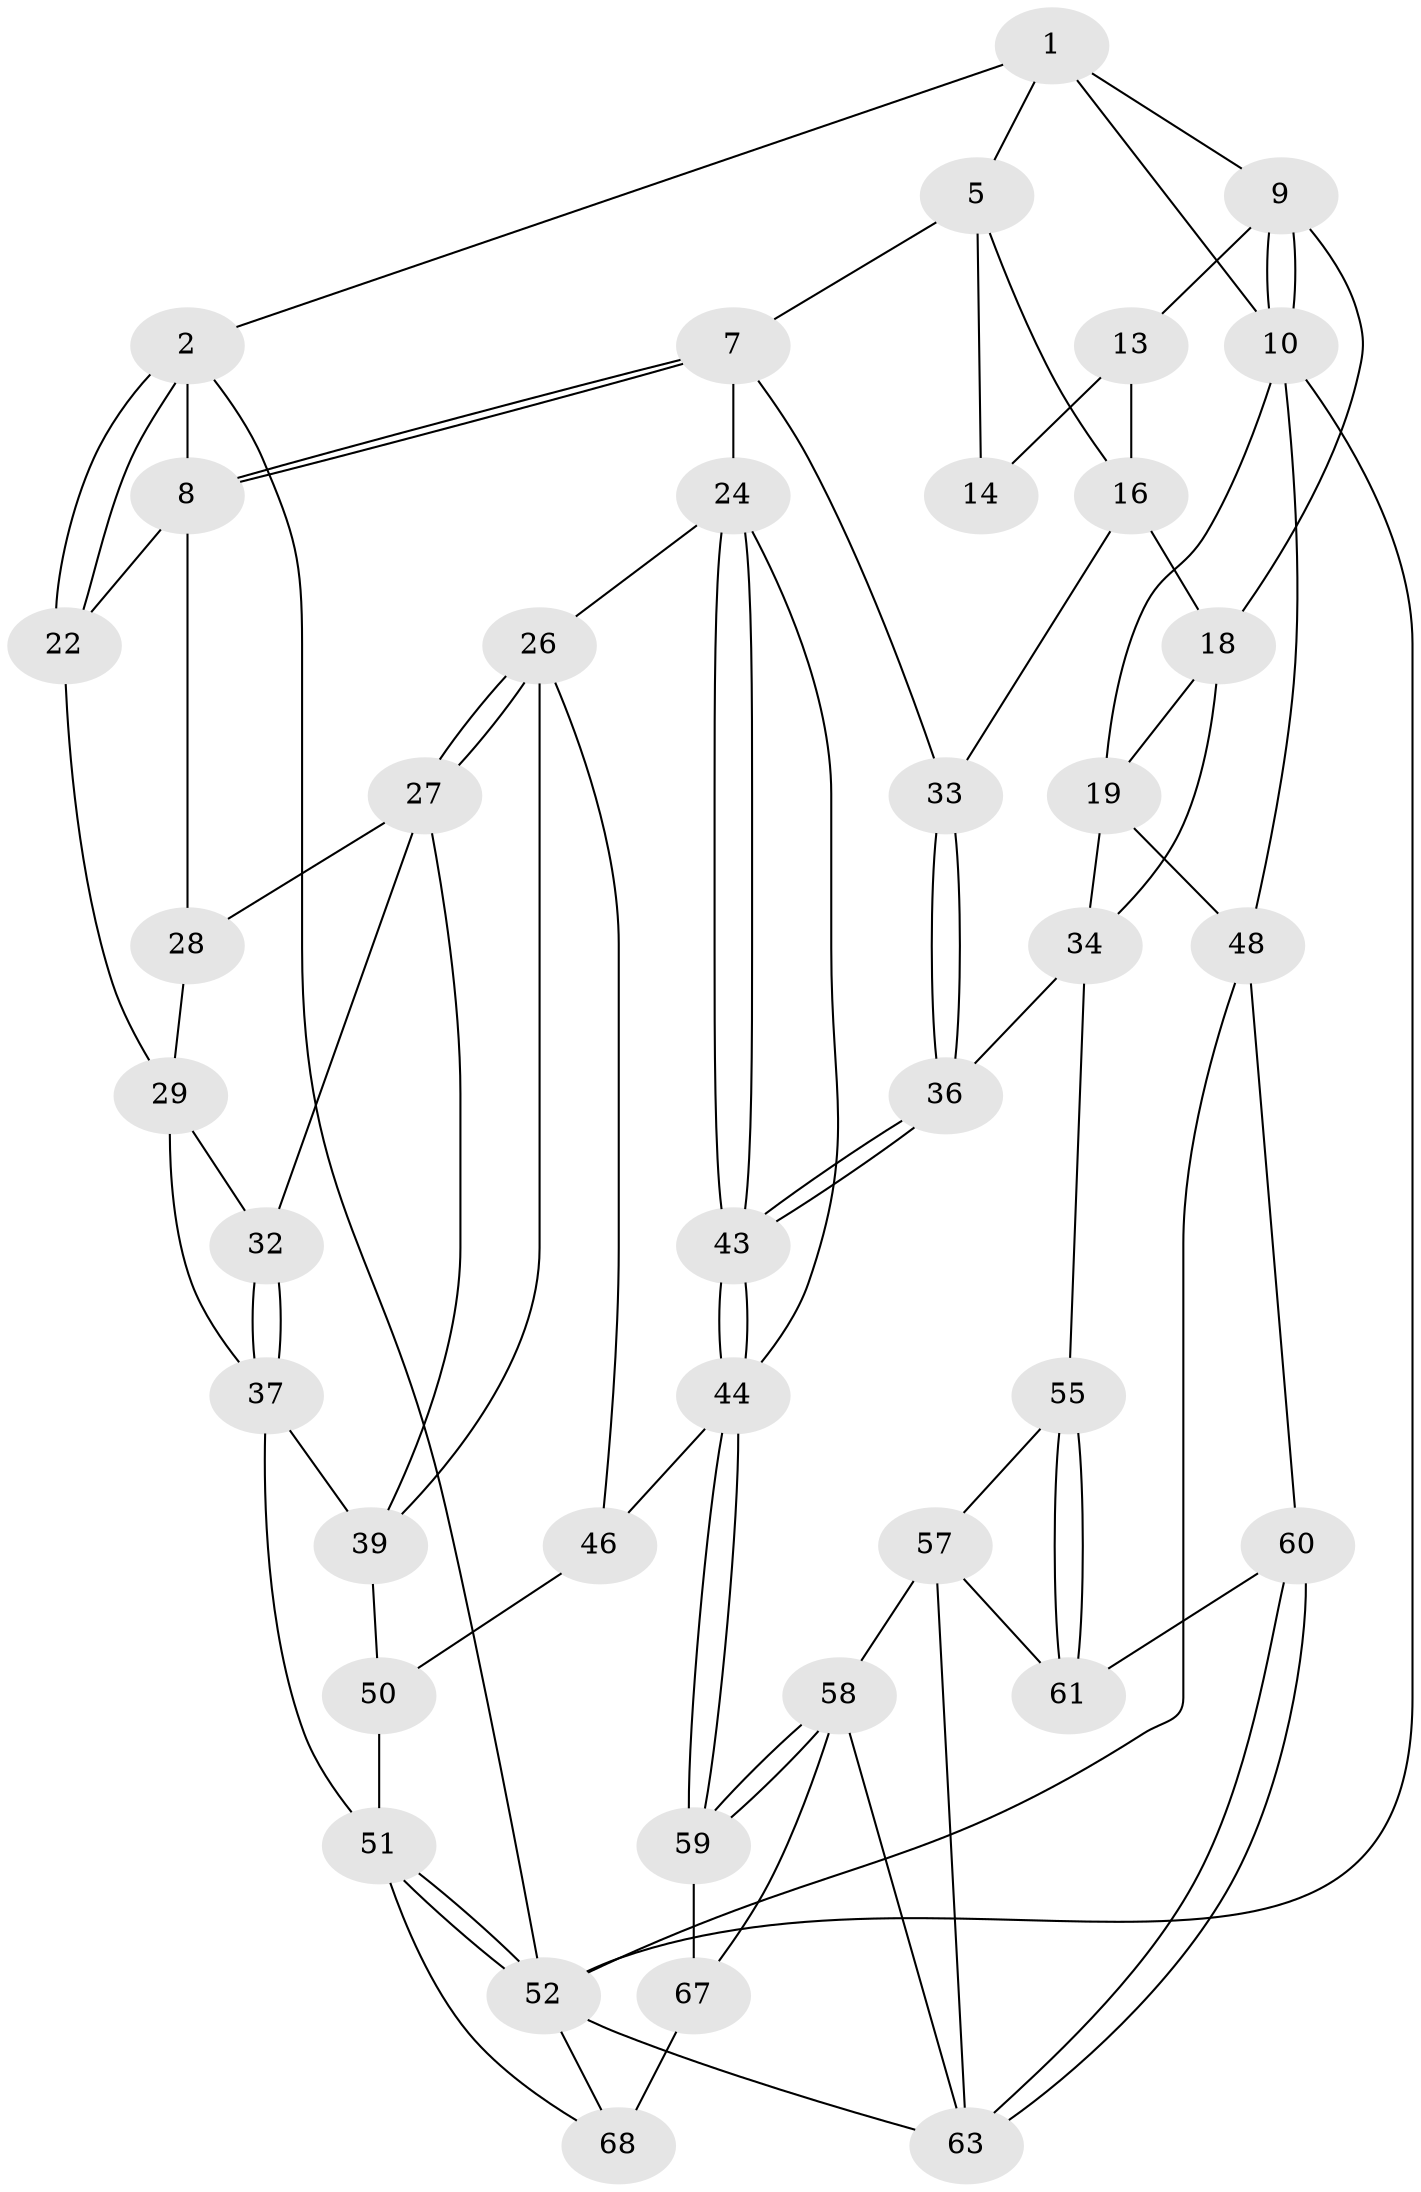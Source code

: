 // Generated by graph-tools (version 1.1) at 2025/24/03/03/25 07:24:39]
// undirected, 40 vertices, 87 edges
graph export_dot {
graph [start="1"]
  node [color=gray90,style=filled];
  1 [pos="+0.7174858245068985+0",super="+4"];
  2 [pos="+0+0",super="+3"];
  5 [pos="+0.6525056848455527+0.01528743775531486",super="+6"];
  7 [pos="+0.32624003656888323+0.16244019056545575",super="+23"];
  8 [pos="+0.26134957200315884+0.08556240393927034",super="+21"];
  9 [pos="+0.8684654388750986+0.1093921112636781",super="+12"];
  10 [pos="+1+0.2729706181441234",super="+11"];
  13 [pos="+0.7610254994645012+0.1909547500505763",super="+15"];
  14 [pos="+0.685150116759722+0.15596622083265643"];
  16 [pos="+0.6851954157663012+0.2943715542461769",super="+17"];
  18 [pos="+0.7542933718622807+0.31296700425052304",super="+20"];
  19 [pos="+0.9591855224874205+0.3423243017825512",super="+42"];
  22 [pos="+0+0.07303447695763172"];
  24 [pos="+0.2764517618771442+0.3819039015498271",super="+25"];
  26 [pos="+0.2512567193749501+0.3947597289841784",super="+41"];
  27 [pos="+0.1271184703217981+0.2546435608404499",super="+31"];
  28 [pos="+0.1208658716759853+0.23393562461758902"];
  29 [pos="+0+0.2882251905526458",super="+30"];
  32 [pos="+0.06860039809466939+0.37679153276594035"];
  33 [pos="+0.5297885195463455+0.42136914021218813"];
  34 [pos="+0.7555505170440895+0.4346966421189433",super="+35"];
  36 [pos="+0.5351184738675967+0.46590789914492203"];
  37 [pos="+0+0.46654203992526666",super="+38"];
  39 [pos="+0.1634597381152256+0.44159095461478304",super="+40"];
  43 [pos="+0.4335040453323249+0.55111460994479"];
  44 [pos="+0.35931192727180133+0.6579878956936488",super="+45"];
  46 [pos="+0.33278800055523433+0.6437970462273186",super="+47"];
  48 [pos="+1+0.6020904927913487",super="+49"];
  50 [pos="+0.0948684414055708+0.6089036658893459",super="+53"];
  51 [pos="+0+0.7322259840976411",super="+54"];
  52 [pos="+0+1",super="+66"];
  55 [pos="+0.6297412166449191+0.5635086897630102",super="+56"];
  57 [pos="+0.5157924639134853+0.7709547355031783",super="+65"];
  58 [pos="+0.4503042736923225+0.7812001927307981",super="+69"];
  59 [pos="+0.3678849220770186+0.6973397288293505"];
  60 [pos="+0.8200589344837133+0.6403913445761167"];
  61 [pos="+0.8082739493723641+0.6422079860952951",super="+62"];
  63 [pos="+1+1",super="+64"];
  67 [pos="+0.19621731005888834+0.812832476791866",super="+70"];
  68 [pos="+0.07962661217395524+0.8193121255682129",super="+71"];
  1 -- 2;
  1 -- 10;
  1 -- 5;
  1 -- 9;
  2 -- 22;
  2 -- 22;
  2 -- 52;
  2 -- 8;
  5 -- 14;
  5 -- 16;
  5 -- 7;
  7 -- 8;
  7 -- 8;
  7 -- 24;
  7 -- 33;
  8 -- 28;
  8 -- 22;
  9 -- 10;
  9 -- 10;
  9 -- 18;
  9 -- 13;
  10 -- 19;
  10 -- 48;
  10 -- 52;
  13 -- 14 [weight=2];
  13 -- 16;
  16 -- 18;
  16 -- 33;
  18 -- 19;
  18 -- 34;
  19 -- 48;
  19 -- 34;
  22 -- 29;
  24 -- 43;
  24 -- 43;
  24 -- 26;
  24 -- 44;
  26 -- 27;
  26 -- 27;
  26 -- 39;
  26 -- 46;
  27 -- 28;
  27 -- 32;
  27 -- 39;
  28 -- 29;
  29 -- 32;
  29 -- 37;
  32 -- 37;
  32 -- 37;
  33 -- 36;
  33 -- 36;
  34 -- 36;
  34 -- 55;
  36 -- 43;
  36 -- 43;
  37 -- 51;
  37 -- 39;
  39 -- 50;
  43 -- 44;
  43 -- 44;
  44 -- 59;
  44 -- 59;
  44 -- 46;
  46 -- 50 [weight=2];
  48 -- 60;
  48 -- 52;
  50 -- 51;
  51 -- 52;
  51 -- 52;
  51 -- 68;
  52 -- 63;
  52 -- 68;
  55 -- 61 [weight=2];
  55 -- 61;
  55 -- 57;
  57 -- 58;
  57 -- 63;
  57 -- 61;
  58 -- 59;
  58 -- 59;
  58 -- 67;
  58 -- 63;
  59 -- 67;
  60 -- 61;
  60 -- 63;
  60 -- 63;
  67 -- 68 [weight=2];
}

